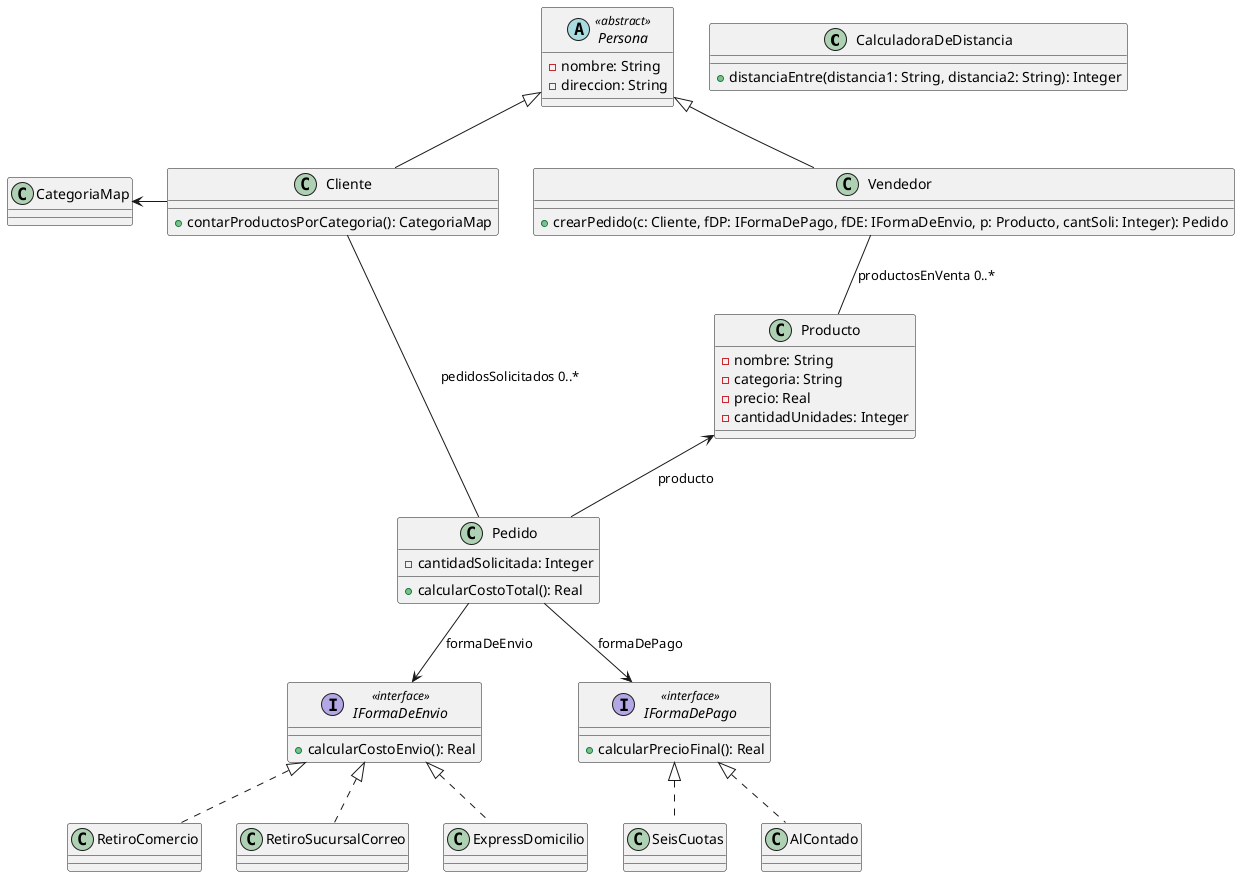 @startuml

class CalculadoraDeDistancia {
+distanciaEntre(distancia1: String, distancia2: String): Integer
}

class CategoriaMap {}

class Producto {
-nombre: String
-categoria: String
-precio: Real
-cantidadUnidades: Integer
}

class Pedido {
-cantidadSolicitada: Integer
+calcularCostoTotal(): Real
}

abstract class Persona <<abstract>> {
-nombre: String
-direccion: String
}

class Vendedor {
+crearPedido(c: Cliente, fDP: IFormaDePago, fDE: IFormaDeEnvio, p: Producto, cantSoli: Integer): Pedido
}

class Cliente {
+contarProductosPorCategoria(): CategoriaMap
}

interface IFormaDeEnvio <<interface>> {
+calcularCostoEnvio(): Real
}

class RetiroComercio {}
class RetiroSucursalCorreo {}
class ExpressDomicilio {}

interface IFormaDePago <<interface>> {
+calcularPrecioFinal(): Real
}

class SeisCuotas {}
class AlContado {}

Persona <|-- Vendedor
Persona <|-- Cliente

Vendedor -- Producto: productosEnVenta 0..*
Cliente -- Pedido: pedidosSolicitados 0..*

IFormaDeEnvio <|.. RetiroComercio
IFormaDeEnvio <|.. RetiroSucursalCorreo
IFormaDeEnvio <|.. ExpressDomicilio

IFormaDePago <|.. SeisCuotas
IFormaDePago <|.. AlContado

Pedido -up-> Producto: producto
Pedido -down-> IFormaDePago: formaDePago
Pedido -down-> IFormaDeEnvio: formaDeEnvio

Cliente -left-> CategoriaMap
@enduml
